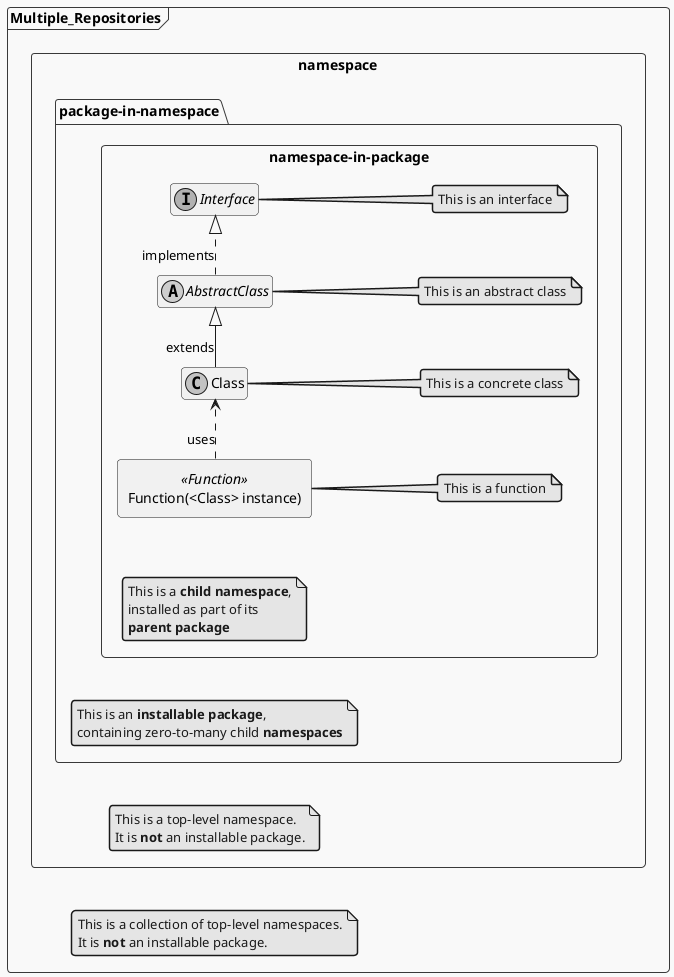 @startuml

' title A structural key for the package/namespace diagrams later

' This can be rendered, then saved as a PNG or SVG image/document by copying this text,
' going to https://www.plantuml.com/plantuml/uml, and pasting it into the large text box
' at the top of that page.
' Just below that text-box are PNG and SVG links that can be saved as the relevant file-type

left to right direction

!theme mars

skinparam monochrome true
skinparam componentStyle rectangle
skinparam linetype ortho
skinparam nodesep 60
'skinparam ranksep 30

allow_mixing

hide empty members

namespace Multiple_Repositories <<Frame>> {

    note as top_level_frame
        This is a collection of top-level namespaces.
        It is **not** an installable package.
    end note

    namespace namespace <<Rectangle>> {

        note as top_level_namespace
            This is a top-level namespace.
            It is **not** an installable package.
        end note

        package package-in-namespace <<Folder>> {

            note as top_level_package
                This is an **installable package**,
                containing zero-to-many child **namespaces**
            end note

            namespace namespace-in-package <<Rectangle>> {
                note as child_namespace
                    This is a **child namespace**,
                    installed as part of its
                    **parent package**
                end note

                interface Interface

                note right
                    This is an interface
                end note

                abstract class AbstractClass

                AbstractClass .r.|> Interface : implements

                note right
                    This is an abstract class
                end note

                class Class

                Class -r-|> AbstractClass : extends

                note right
                    This is a concrete class
                end note

                component [Function(<Class> instance)] as function <<Function>>

                function .r.> Class : uses

                note right of function
                    This is a function
                end note
            }
        }
    }
}

@enduml
